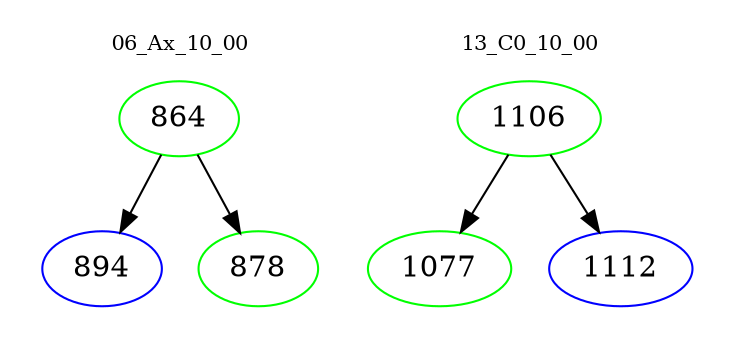 digraph{
subgraph cluster_0 {
color = white
label = "06_Ax_10_00";
fontsize=10;
T0_864 [label="864", color="green"]
T0_864 -> T0_894 [color="black"]
T0_894 [label="894", color="blue"]
T0_864 -> T0_878 [color="black"]
T0_878 [label="878", color="green"]
}
subgraph cluster_1 {
color = white
label = "13_C0_10_00";
fontsize=10;
T1_1106 [label="1106", color="green"]
T1_1106 -> T1_1077 [color="black"]
T1_1077 [label="1077", color="green"]
T1_1106 -> T1_1112 [color="black"]
T1_1112 [label="1112", color="blue"]
}
}
